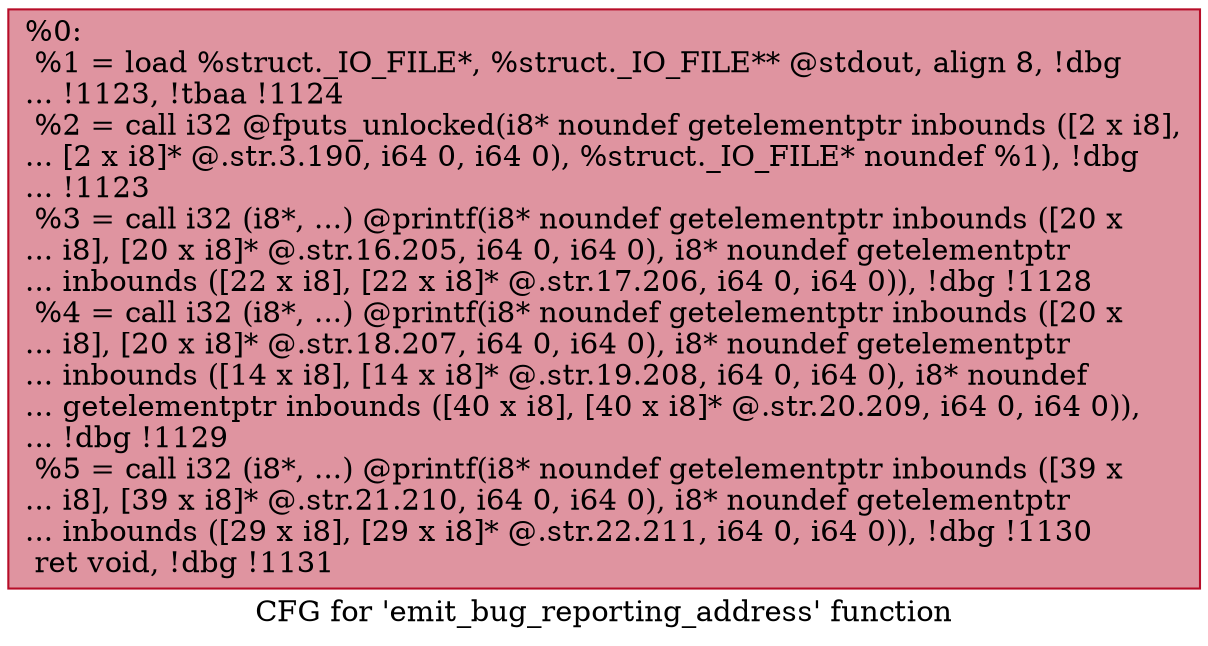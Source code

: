 digraph "CFG for 'emit_bug_reporting_address' function" {
	label="CFG for 'emit_bug_reporting_address' function";

	Node0x16e9280 [shape=record,color="#b70d28ff", style=filled, fillcolor="#b70d2870",label="{%0:\l  %1 = load %struct._IO_FILE*, %struct._IO_FILE** @stdout, align 8, !dbg\l... !1123, !tbaa !1124\l  %2 = call i32 @fputs_unlocked(i8* noundef getelementptr inbounds ([2 x i8],\l... [2 x i8]* @.str.3.190, i64 0, i64 0), %struct._IO_FILE* noundef %1), !dbg\l... !1123\l  %3 = call i32 (i8*, ...) @printf(i8* noundef getelementptr inbounds ([20 x\l... i8], [20 x i8]* @.str.16.205, i64 0, i64 0), i8* noundef getelementptr\l... inbounds ([22 x i8], [22 x i8]* @.str.17.206, i64 0, i64 0)), !dbg !1128\l  %4 = call i32 (i8*, ...) @printf(i8* noundef getelementptr inbounds ([20 x\l... i8], [20 x i8]* @.str.18.207, i64 0, i64 0), i8* noundef getelementptr\l... inbounds ([14 x i8], [14 x i8]* @.str.19.208, i64 0, i64 0), i8* noundef\l... getelementptr inbounds ([40 x i8], [40 x i8]* @.str.20.209, i64 0, i64 0)),\l... !dbg !1129\l  %5 = call i32 (i8*, ...) @printf(i8* noundef getelementptr inbounds ([39 x\l... i8], [39 x i8]* @.str.21.210, i64 0, i64 0), i8* noundef getelementptr\l... inbounds ([29 x i8], [29 x i8]* @.str.22.211, i64 0, i64 0)), !dbg !1130\l  ret void, !dbg !1131\l}"];
}
